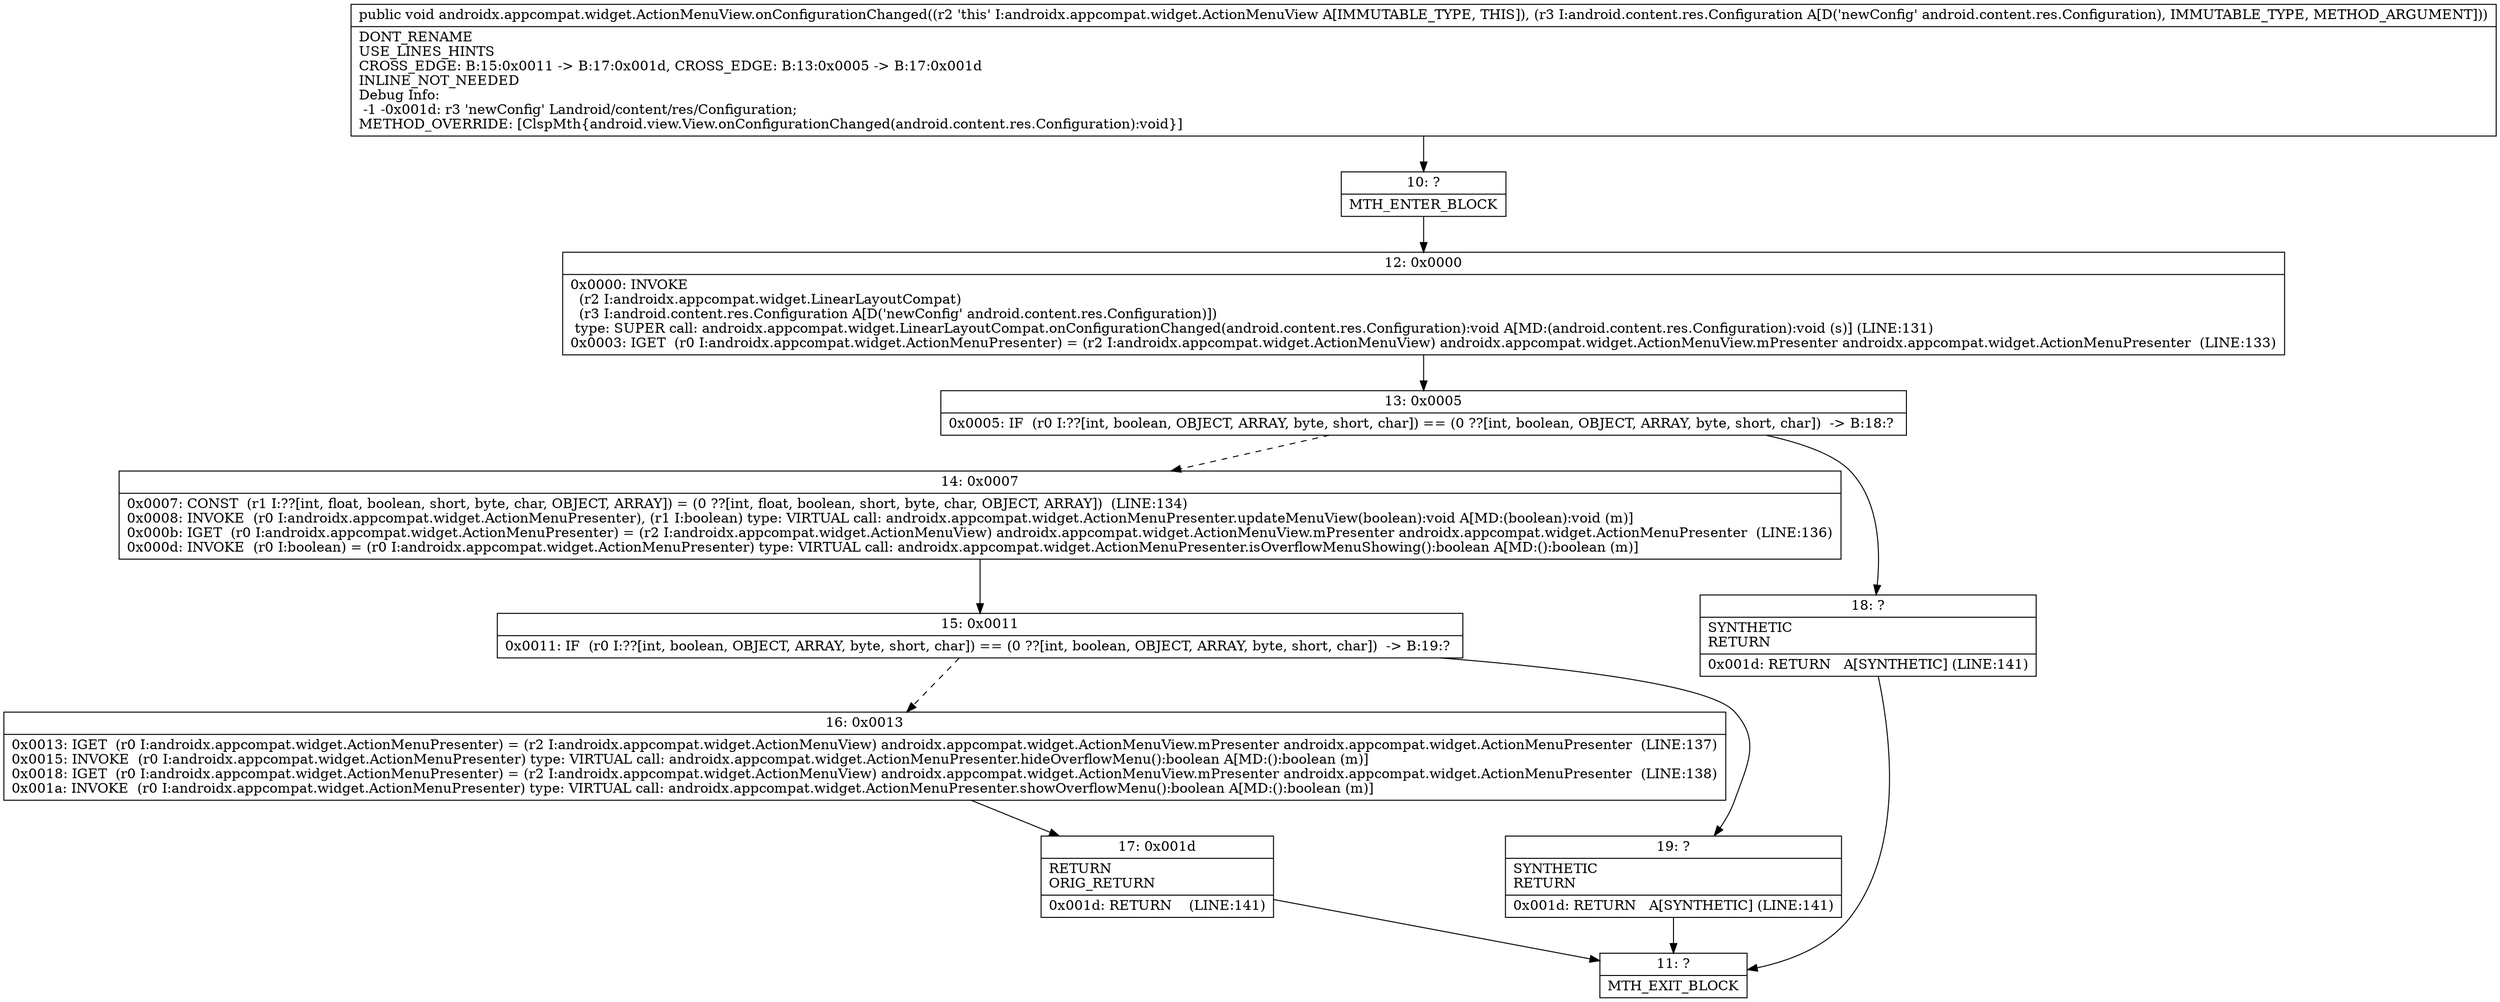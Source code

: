 digraph "CFG forandroidx.appcompat.widget.ActionMenuView.onConfigurationChanged(Landroid\/content\/res\/Configuration;)V" {
Node_10 [shape=record,label="{10\:\ ?|MTH_ENTER_BLOCK\l}"];
Node_12 [shape=record,label="{12\:\ 0x0000|0x0000: INVOKE  \l  (r2 I:androidx.appcompat.widget.LinearLayoutCompat)\l  (r3 I:android.content.res.Configuration A[D('newConfig' android.content.res.Configuration)])\l type: SUPER call: androidx.appcompat.widget.LinearLayoutCompat.onConfigurationChanged(android.content.res.Configuration):void A[MD:(android.content.res.Configuration):void (s)] (LINE:131)\l0x0003: IGET  (r0 I:androidx.appcompat.widget.ActionMenuPresenter) = (r2 I:androidx.appcompat.widget.ActionMenuView) androidx.appcompat.widget.ActionMenuView.mPresenter androidx.appcompat.widget.ActionMenuPresenter  (LINE:133)\l}"];
Node_13 [shape=record,label="{13\:\ 0x0005|0x0005: IF  (r0 I:??[int, boolean, OBJECT, ARRAY, byte, short, char]) == (0 ??[int, boolean, OBJECT, ARRAY, byte, short, char])  \-\> B:18:? \l}"];
Node_14 [shape=record,label="{14\:\ 0x0007|0x0007: CONST  (r1 I:??[int, float, boolean, short, byte, char, OBJECT, ARRAY]) = (0 ??[int, float, boolean, short, byte, char, OBJECT, ARRAY])  (LINE:134)\l0x0008: INVOKE  (r0 I:androidx.appcompat.widget.ActionMenuPresenter), (r1 I:boolean) type: VIRTUAL call: androidx.appcompat.widget.ActionMenuPresenter.updateMenuView(boolean):void A[MD:(boolean):void (m)]\l0x000b: IGET  (r0 I:androidx.appcompat.widget.ActionMenuPresenter) = (r2 I:androidx.appcompat.widget.ActionMenuView) androidx.appcompat.widget.ActionMenuView.mPresenter androidx.appcompat.widget.ActionMenuPresenter  (LINE:136)\l0x000d: INVOKE  (r0 I:boolean) = (r0 I:androidx.appcompat.widget.ActionMenuPresenter) type: VIRTUAL call: androidx.appcompat.widget.ActionMenuPresenter.isOverflowMenuShowing():boolean A[MD:():boolean (m)]\l}"];
Node_15 [shape=record,label="{15\:\ 0x0011|0x0011: IF  (r0 I:??[int, boolean, OBJECT, ARRAY, byte, short, char]) == (0 ??[int, boolean, OBJECT, ARRAY, byte, short, char])  \-\> B:19:? \l}"];
Node_16 [shape=record,label="{16\:\ 0x0013|0x0013: IGET  (r0 I:androidx.appcompat.widget.ActionMenuPresenter) = (r2 I:androidx.appcompat.widget.ActionMenuView) androidx.appcompat.widget.ActionMenuView.mPresenter androidx.appcompat.widget.ActionMenuPresenter  (LINE:137)\l0x0015: INVOKE  (r0 I:androidx.appcompat.widget.ActionMenuPresenter) type: VIRTUAL call: androidx.appcompat.widget.ActionMenuPresenter.hideOverflowMenu():boolean A[MD:():boolean (m)]\l0x0018: IGET  (r0 I:androidx.appcompat.widget.ActionMenuPresenter) = (r2 I:androidx.appcompat.widget.ActionMenuView) androidx.appcompat.widget.ActionMenuView.mPresenter androidx.appcompat.widget.ActionMenuPresenter  (LINE:138)\l0x001a: INVOKE  (r0 I:androidx.appcompat.widget.ActionMenuPresenter) type: VIRTUAL call: androidx.appcompat.widget.ActionMenuPresenter.showOverflowMenu():boolean A[MD:():boolean (m)]\l}"];
Node_17 [shape=record,label="{17\:\ 0x001d|RETURN\lORIG_RETURN\l|0x001d: RETURN    (LINE:141)\l}"];
Node_11 [shape=record,label="{11\:\ ?|MTH_EXIT_BLOCK\l}"];
Node_19 [shape=record,label="{19\:\ ?|SYNTHETIC\lRETURN\l|0x001d: RETURN   A[SYNTHETIC] (LINE:141)\l}"];
Node_18 [shape=record,label="{18\:\ ?|SYNTHETIC\lRETURN\l|0x001d: RETURN   A[SYNTHETIC] (LINE:141)\l}"];
MethodNode[shape=record,label="{public void androidx.appcompat.widget.ActionMenuView.onConfigurationChanged((r2 'this' I:androidx.appcompat.widget.ActionMenuView A[IMMUTABLE_TYPE, THIS]), (r3 I:android.content.res.Configuration A[D('newConfig' android.content.res.Configuration), IMMUTABLE_TYPE, METHOD_ARGUMENT]))  | DONT_RENAME\lUSE_LINES_HINTS\lCROSS_EDGE: B:15:0x0011 \-\> B:17:0x001d, CROSS_EDGE: B:13:0x0005 \-\> B:17:0x001d\lINLINE_NOT_NEEDED\lDebug Info:\l  \-1 \-0x001d: r3 'newConfig' Landroid\/content\/res\/Configuration;\lMETHOD_OVERRIDE: [ClspMth\{android.view.View.onConfigurationChanged(android.content.res.Configuration):void\}]\l}"];
MethodNode -> Node_10;Node_10 -> Node_12;
Node_12 -> Node_13;
Node_13 -> Node_14[style=dashed];
Node_13 -> Node_18;
Node_14 -> Node_15;
Node_15 -> Node_16[style=dashed];
Node_15 -> Node_19;
Node_16 -> Node_17;
Node_17 -> Node_11;
Node_19 -> Node_11;
Node_18 -> Node_11;
}

